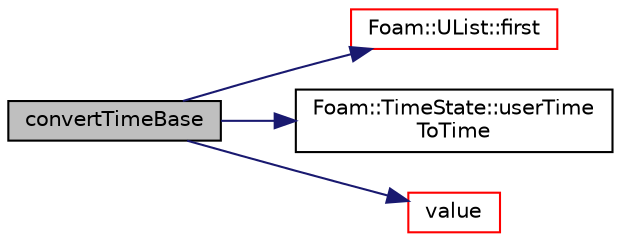 digraph "convertTimeBase"
{
  bgcolor="transparent";
  edge [fontname="Helvetica",fontsize="10",labelfontname="Helvetica",labelfontsize="10"];
  node [fontname="Helvetica",fontsize="10",shape=record];
  rankdir="LR";
  Node1 [label="convertTimeBase",height=0.2,width=0.4,color="black", fillcolor="grey75", style="filled", fontcolor="black"];
  Node1 -> Node2 [color="midnightblue",fontsize="10",style="solid",fontname="Helvetica"];
  Node2 [label="Foam::UList::first",height=0.2,width=0.4,color="red",URL="$a02749.html#a1c9828bc3de9502754d944c95a2ce0d9",tooltip="Return the first element of the list. "];
  Node1 -> Node3 [color="midnightblue",fontsize="10",style="solid",fontname="Helvetica"];
  Node3 [label="Foam::TimeState::userTime\lToTime",height=0.2,width=0.4,color="black",URL="$a02626.html#a53b169b496268aa38cca7ce6ad8ff063",tooltip="Convert the user-time (e.g. CA deg) to real-time (s). "];
  Node1 -> Node4 [color="midnightblue",fontsize="10",style="solid",fontname="Helvetica"];
  Node4 [label="value",height=0.2,width=0.4,color="red",URL="$a02560.html#a11c9a322bf227de8b6c3153f0390aa52",tooltip="Return Table value. "];
}
